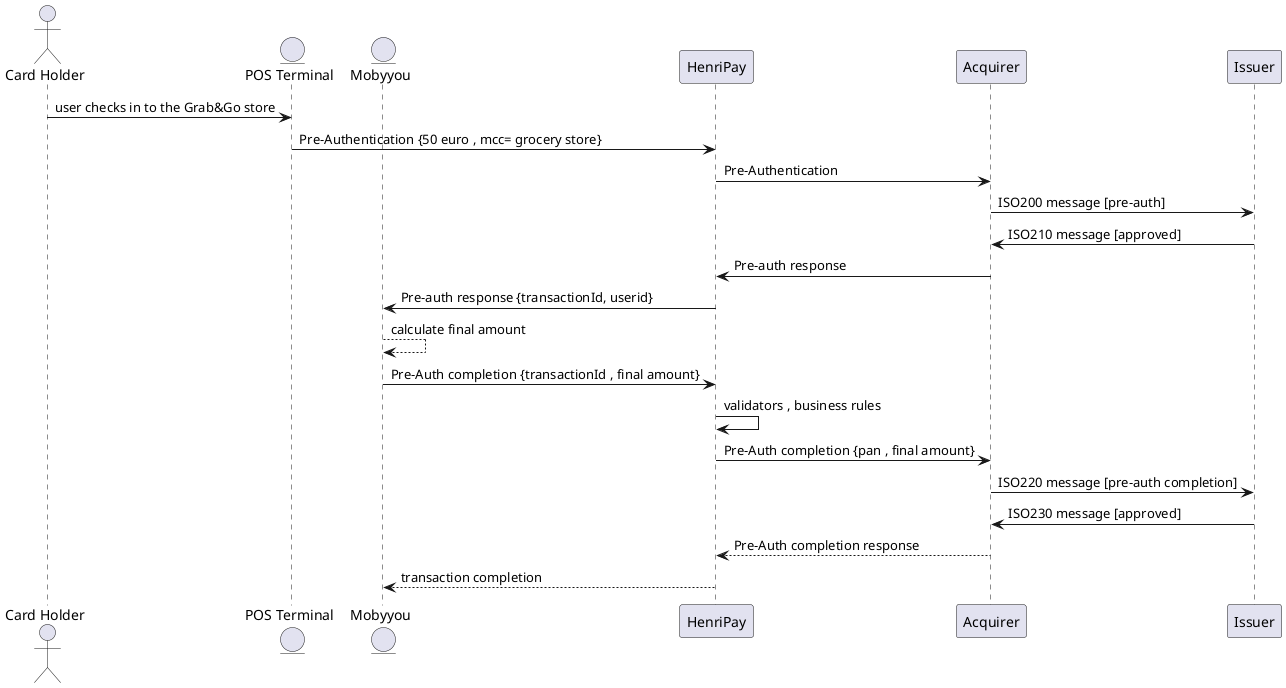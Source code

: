 @startuml
'https://plantuml.com/sequence-diagram
actor "Card Holder" as holder
entity "POS Terminal" as POS

entity "Mobyyou" as mobyyou
participant "HenriPay" as HenriPay
participant "Acquirer" as Acq
participant "Issuer" as issuer
holder->POS: user checks in to the Grab&Go store
POS-> HenriPay: Pre-Authentication {50 euro , mcc= grocery store}
HenriPay ->Acq:  Pre-Authentication
Acq -> issuer : ISO200 message [pre-auth]
issuer -> Acq : ISO210 message [approved]
Acq -> HenriPay: Pre-auth response
HenriPay-> mobyyou : Pre-auth response {transactionId, userid}
mobyyou--> mobyyou: calculate final amount
mobyyou->HenriPay: Pre-Auth completion {transactionId , final amount}
HenriPay->HenriPay: validators , business rules
HenriPay-> Acq:  Pre-Auth completion {pan , final amount}
Acq -> issuer: ISO220 message [pre-auth completion]
issuer-> Acq: ISO230 message [approved]
Acq --> HenriPay : Pre-Auth completion response
HenriPay-->mobyyou: transaction completion

@enduml